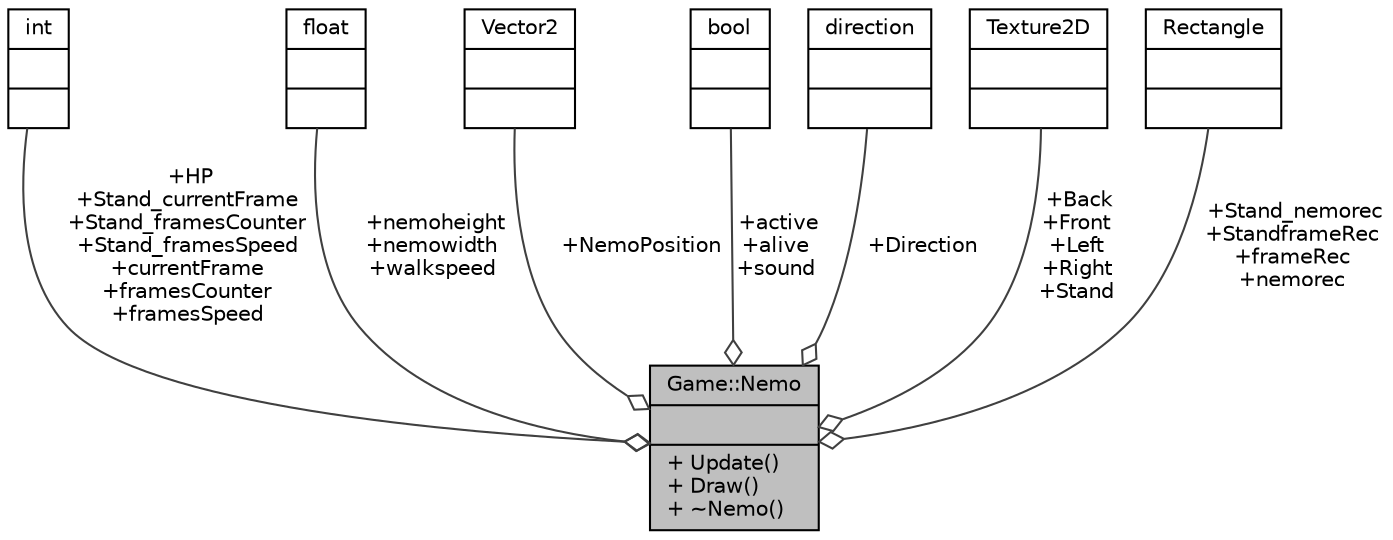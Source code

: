 digraph "Game::Nemo"
{
 // LATEX_PDF_SIZE
  bgcolor="transparent";
  edge [fontname="Helvetica",fontsize="10",labelfontname="Helvetica",labelfontsize="10"];
  node [fontname="Helvetica",fontsize="10",shape=record];
  Node1 [label="{Game::Nemo\n||+ Update()\l+ Draw()\l+ ~Nemo()\l}",height=0.2,width=0.4,color="black", fillcolor="grey75", style="filled", fontcolor="black",tooltip=" "];
  Node2 -> Node1 [color="grey25",fontsize="10",style="solid",label=" +HP\n+Stand_currentFrame\n+Stand_framesCounter\n+Stand_framesSpeed\n+currentFrame\n+framesCounter\n+framesSpeed" ,arrowhead="odiamond",fontname="Helvetica"];
  Node2 [label="{int\n||}",height=0.2,width=0.4,color="black",tooltip=" "];
  Node3 -> Node1 [color="grey25",fontsize="10",style="solid",label=" +nemoheight\n+nemowidth\n+walkspeed" ,arrowhead="odiamond",fontname="Helvetica"];
  Node3 [label="{float\n||}",height=0.2,width=0.4,color="black",tooltip=" "];
  Node4 -> Node1 [color="grey25",fontsize="10",style="solid",label=" +NemoPosition" ,arrowhead="odiamond",fontname="Helvetica"];
  Node4 [label="{Vector2\n||}",height=0.2,width=0.4,color="black",tooltip=" "];
  Node5 -> Node1 [color="grey25",fontsize="10",style="solid",label=" +active\n+alive\n+sound" ,arrowhead="odiamond",fontname="Helvetica"];
  Node5 [label="{bool\n||}",height=0.2,width=0.4,color="black",tooltip=" "];
  Node6 -> Node1 [color="grey25",fontsize="10",style="solid",label=" +Direction" ,arrowhead="odiamond",fontname="Helvetica"];
  Node6 [label="{direction\n||}",height=0.2,width=0.4,color="black",tooltip=" "];
  Node7 -> Node1 [color="grey25",fontsize="10",style="solid",label=" +Back\n+Front\n+Left\n+Right\n+Stand" ,arrowhead="odiamond",fontname="Helvetica"];
  Node7 [label="{Texture2D\n||}",height=0.2,width=0.4,color="black",tooltip=" "];
  Node8 -> Node1 [color="grey25",fontsize="10",style="solid",label=" +Stand_nemorec\n+StandframeRec\n+frameRec\n+nemorec" ,arrowhead="odiamond",fontname="Helvetica"];
  Node8 [label="{Rectangle\n||}",height=0.2,width=0.4,color="black",tooltip=" "];
}
